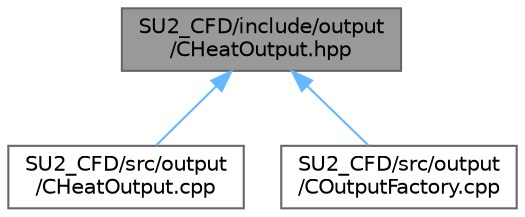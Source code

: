 digraph "SU2_CFD/include/output/CHeatOutput.hpp"
{
 // LATEX_PDF_SIZE
  bgcolor="transparent";
  edge [fontname=Helvetica,fontsize=10,labelfontname=Helvetica,labelfontsize=10];
  node [fontname=Helvetica,fontsize=10,shape=box,height=0.2,width=0.4];
  Node1 [id="Node000001",label="SU2_CFD/include/output\l/CHeatOutput.hpp",height=0.2,width=0.4,color="gray40", fillcolor="grey60", style="filled", fontcolor="black",tooltip="Headers of the heat output."];
  Node1 -> Node2 [id="edge1_Node000001_Node000002",dir="back",color="steelblue1",style="solid",tooltip=" "];
  Node2 [id="Node000002",label="SU2_CFD/src/output\l/CHeatOutput.cpp",height=0.2,width=0.4,color="grey40", fillcolor="white", style="filled",URL="$CHeatOutput_8cpp.html",tooltip="Main subroutines for the heat solver output."];
  Node1 -> Node3 [id="edge2_Node000001_Node000003",dir="back",color="steelblue1",style="solid",tooltip=" "];
  Node3 [id="Node000003",label="SU2_CFD/src/output\l/COutputFactory.cpp",height=0.2,width=0.4,color="grey40", fillcolor="white", style="filled",URL="$COutputFactory_8cpp.html",tooltip="Main subroutines for output solver information."];
}
